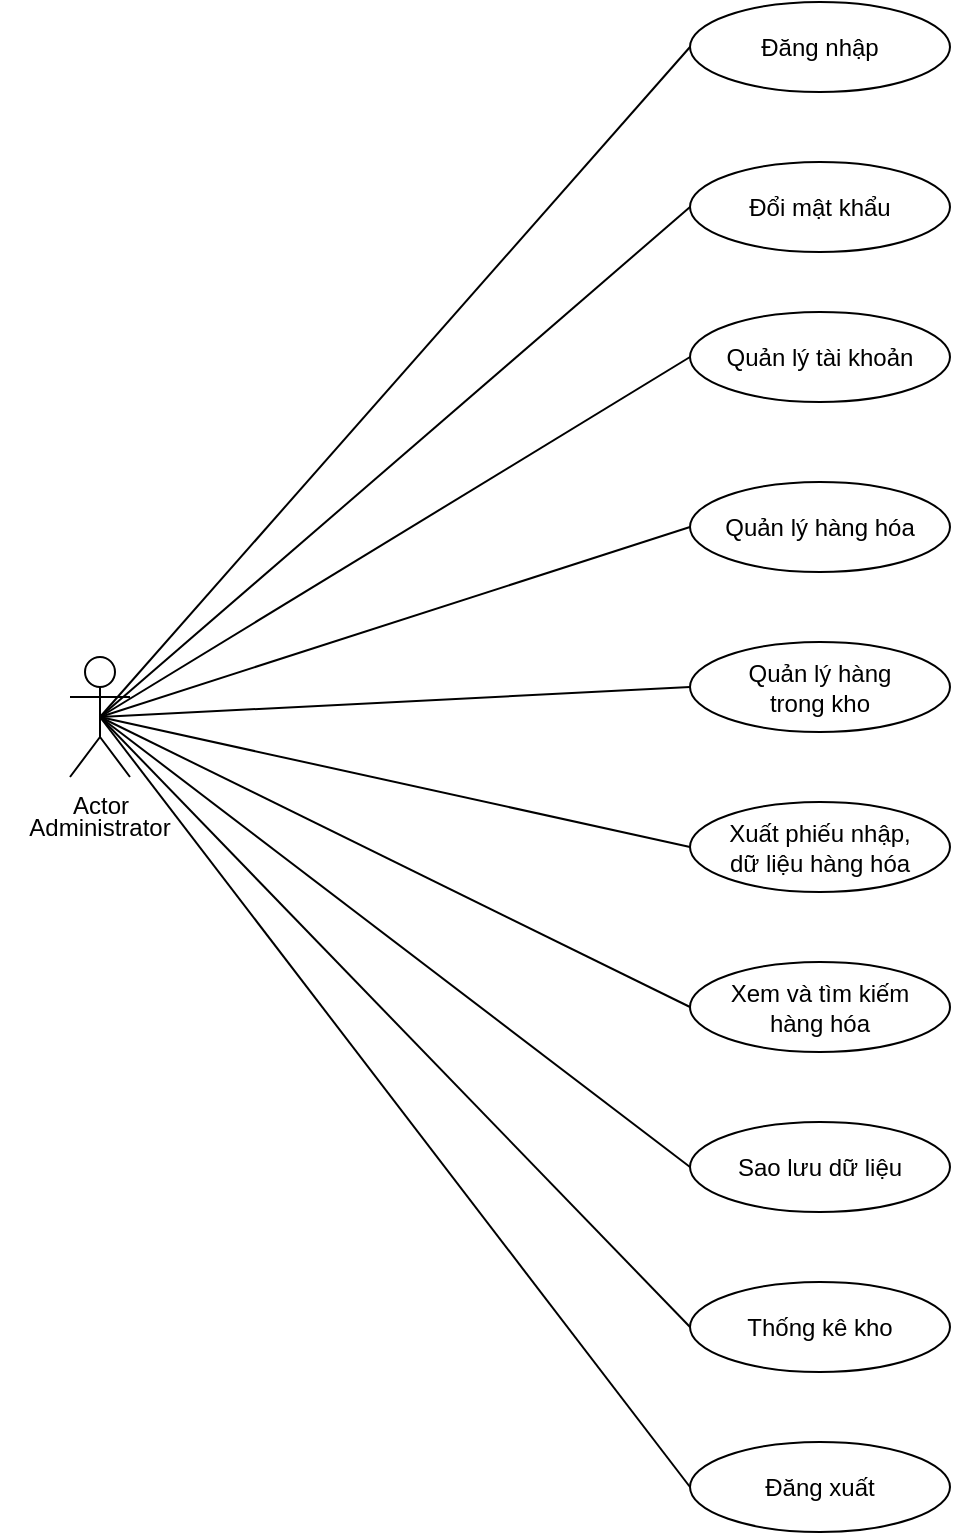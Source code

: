 <mxfile version="24.4.3" type="github">
  <diagram id="C5RBs43oDa-KdzZeNtuy" name="Page-1">
    <mxGraphModel dx="918" dy="498" grid="1" gridSize="10" guides="1" tooltips="1" connect="1" arrows="1" fold="1" page="1" pageScale="1" pageWidth="827" pageHeight="1169" math="0" shadow="0">
      <root>
        <mxCell id="WIyWlLk6GJQsqaUBKTNV-0" />
        <mxCell id="WIyWlLk6GJQsqaUBKTNV-1" parent="WIyWlLk6GJQsqaUBKTNV-0" />
        <UserObject label="Actor" tooltip="" id="-V9SVFJw8tuHf5zpe-CK-0">
          <mxCell style="shape=umlActor;verticalLabelPosition=bottom;verticalAlign=top;html=1;outlineConnect=0;direction=east;fontFamily=Helvetica;labelPadding=0;" vertex="1" parent="WIyWlLk6GJQsqaUBKTNV-1">
            <mxGeometry x="211" y="527.5" width="30" height="60" as="geometry" />
          </mxCell>
        </UserObject>
        <mxCell id="-V9SVFJw8tuHf5zpe-CK-2" value="Administrator" style="text;html=1;align=center;verticalAlign=middle;whiteSpace=wrap;rounded=0;" vertex="1" parent="WIyWlLk6GJQsqaUBKTNV-1">
          <mxGeometry x="176" y="597.5" width="100" height="30" as="geometry" />
        </mxCell>
        <mxCell id="-V9SVFJw8tuHf5zpe-CK-3" value="" style="ellipse;whiteSpace=wrap;html=1;" vertex="1" parent="WIyWlLk6GJQsqaUBKTNV-1">
          <mxGeometry x="521" y="200" width="130" height="45" as="geometry" />
        </mxCell>
        <mxCell id="-V9SVFJw8tuHf5zpe-CK-4" value="Đăng nhập" style="text;html=1;align=center;verticalAlign=middle;whiteSpace=wrap;rounded=0;" vertex="1" parent="WIyWlLk6GJQsqaUBKTNV-1">
          <mxGeometry x="526" y="207.5" width="120" height="30" as="geometry" />
        </mxCell>
        <mxCell id="-V9SVFJw8tuHf5zpe-CK-6" value="" style="ellipse;whiteSpace=wrap;html=1;" vertex="1" parent="WIyWlLk6GJQsqaUBKTNV-1">
          <mxGeometry x="521" y="280" width="130" height="45" as="geometry" />
        </mxCell>
        <mxCell id="-V9SVFJw8tuHf5zpe-CK-7" value="Đổi mật khẩu" style="text;html=1;align=center;verticalAlign=middle;whiteSpace=wrap;rounded=0;" vertex="1" parent="WIyWlLk6GJQsqaUBKTNV-1">
          <mxGeometry x="526" y="287.5" width="120" height="30" as="geometry" />
        </mxCell>
        <mxCell id="-V9SVFJw8tuHf5zpe-CK-9" value="" style="ellipse;whiteSpace=wrap;html=1;" vertex="1" parent="WIyWlLk6GJQsqaUBKTNV-1">
          <mxGeometry x="521" y="355" width="130" height="45" as="geometry" />
        </mxCell>
        <mxCell id="-V9SVFJw8tuHf5zpe-CK-10" value="Quản lý tài khoản" style="text;html=1;align=center;verticalAlign=middle;whiteSpace=wrap;rounded=0;" vertex="1" parent="WIyWlLk6GJQsqaUBKTNV-1">
          <mxGeometry x="526" y="362.5" width="120" height="30" as="geometry" />
        </mxCell>
        <mxCell id="-V9SVFJw8tuHf5zpe-CK-11" value="" style="ellipse;whiteSpace=wrap;html=1;" vertex="1" parent="WIyWlLk6GJQsqaUBKTNV-1">
          <mxGeometry x="521" y="440" width="130" height="45" as="geometry" />
        </mxCell>
        <mxCell id="-V9SVFJw8tuHf5zpe-CK-12" value="Quản lý hàng hóa" style="text;html=1;align=center;verticalAlign=middle;whiteSpace=wrap;rounded=0;" vertex="1" parent="WIyWlLk6GJQsqaUBKTNV-1">
          <mxGeometry x="526" y="447.5" width="120" height="30" as="geometry" />
        </mxCell>
        <mxCell id="-V9SVFJw8tuHf5zpe-CK-13" value="" style="ellipse;whiteSpace=wrap;html=1;" vertex="1" parent="WIyWlLk6GJQsqaUBKTNV-1">
          <mxGeometry x="521" y="520" width="130" height="45" as="geometry" />
        </mxCell>
        <mxCell id="-V9SVFJw8tuHf5zpe-CK-14" value="Quản lý hàng&lt;div&gt;trong kho&lt;/div&gt;" style="text;html=1;align=center;verticalAlign=middle;whiteSpace=wrap;rounded=0;" vertex="1" parent="WIyWlLk6GJQsqaUBKTNV-1">
          <mxGeometry x="526" y="527.5" width="120" height="30" as="geometry" />
        </mxCell>
        <mxCell id="-V9SVFJw8tuHf5zpe-CK-15" value="" style="ellipse;whiteSpace=wrap;html=1;" vertex="1" parent="WIyWlLk6GJQsqaUBKTNV-1">
          <mxGeometry x="521" y="600" width="130" height="45" as="geometry" />
        </mxCell>
        <mxCell id="-V9SVFJw8tuHf5zpe-CK-16" value="Xuất phiếu nhập,&lt;div&gt;dữ liệu hàng hóa&lt;/div&gt;" style="text;html=1;align=center;verticalAlign=middle;whiteSpace=wrap;rounded=0;" vertex="1" parent="WIyWlLk6GJQsqaUBKTNV-1">
          <mxGeometry x="526" y="607.5" width="120" height="30" as="geometry" />
        </mxCell>
        <mxCell id="-V9SVFJw8tuHf5zpe-CK-17" value="" style="ellipse;whiteSpace=wrap;html=1;" vertex="1" parent="WIyWlLk6GJQsqaUBKTNV-1">
          <mxGeometry x="521" y="680" width="130" height="45" as="geometry" />
        </mxCell>
        <mxCell id="-V9SVFJw8tuHf5zpe-CK-18" value="Xem và tìm kiếm&lt;div&gt;hàng hóa&lt;/div&gt;" style="text;html=1;align=center;verticalAlign=middle;whiteSpace=wrap;rounded=0;" vertex="1" parent="WIyWlLk6GJQsqaUBKTNV-1">
          <mxGeometry x="526" y="687.5" width="120" height="30" as="geometry" />
        </mxCell>
        <mxCell id="-V9SVFJw8tuHf5zpe-CK-19" value="" style="ellipse;whiteSpace=wrap;html=1;" vertex="1" parent="WIyWlLk6GJQsqaUBKTNV-1">
          <mxGeometry x="521" y="760" width="130" height="45" as="geometry" />
        </mxCell>
        <mxCell id="-V9SVFJw8tuHf5zpe-CK-20" value="Sao lưu dữ liệu" style="text;html=1;align=center;verticalAlign=middle;whiteSpace=wrap;rounded=0;" vertex="1" parent="WIyWlLk6GJQsqaUBKTNV-1">
          <mxGeometry x="526" y="767.5" width="120" height="30" as="geometry" />
        </mxCell>
        <mxCell id="-V9SVFJw8tuHf5zpe-CK-21" value="" style="ellipse;whiteSpace=wrap;html=1;" vertex="1" parent="WIyWlLk6GJQsqaUBKTNV-1">
          <mxGeometry x="521" y="840" width="130" height="45" as="geometry" />
        </mxCell>
        <mxCell id="-V9SVFJw8tuHf5zpe-CK-22" value="Thống kê kho" style="text;html=1;align=center;verticalAlign=middle;whiteSpace=wrap;rounded=0;" vertex="1" parent="WIyWlLk6GJQsqaUBKTNV-1">
          <mxGeometry x="526" y="847.5" width="120" height="30" as="geometry" />
        </mxCell>
        <mxCell id="-V9SVFJw8tuHf5zpe-CK-30" value="" style="ellipse;whiteSpace=wrap;html=1;" vertex="1" parent="WIyWlLk6GJQsqaUBKTNV-1">
          <mxGeometry x="521" y="920" width="130" height="45" as="geometry" />
        </mxCell>
        <mxCell id="-V9SVFJw8tuHf5zpe-CK-31" value="Đăng xuất" style="text;html=1;align=center;verticalAlign=middle;whiteSpace=wrap;rounded=0;" vertex="1" parent="WIyWlLk6GJQsqaUBKTNV-1">
          <mxGeometry x="526" y="927.5" width="120" height="30" as="geometry" />
        </mxCell>
        <mxCell id="-V9SVFJw8tuHf5zpe-CK-33" value="" style="endArrow=none;html=1;rounded=0;exitX=0.5;exitY=0.5;exitDx=0;exitDy=0;exitPerimeter=0;entryX=0;entryY=0.5;entryDx=0;entryDy=0;" edge="1" parent="WIyWlLk6GJQsqaUBKTNV-1" source="-V9SVFJw8tuHf5zpe-CK-0" target="-V9SVFJw8tuHf5zpe-CK-3">
          <mxGeometry width="50" height="50" relative="1" as="geometry">
            <mxPoint x="231" y="460" as="sourcePoint" />
            <mxPoint x="281" y="410" as="targetPoint" />
          </mxGeometry>
        </mxCell>
        <mxCell id="-V9SVFJw8tuHf5zpe-CK-34" value="" style="endArrow=none;html=1;rounded=0;entryX=0;entryY=0.5;entryDx=0;entryDy=0;exitX=0.5;exitY=0.5;exitDx=0;exitDy=0;exitPerimeter=0;" edge="1" parent="WIyWlLk6GJQsqaUBKTNV-1" source="-V9SVFJw8tuHf5zpe-CK-0" target="-V9SVFJw8tuHf5zpe-CK-6">
          <mxGeometry width="50" height="50" relative="1" as="geometry">
            <mxPoint x="231" y="490" as="sourcePoint" />
            <mxPoint x="281" y="440" as="targetPoint" />
          </mxGeometry>
        </mxCell>
        <mxCell id="-V9SVFJw8tuHf5zpe-CK-35" value="" style="endArrow=none;html=1;rounded=0;exitX=0.5;exitY=0.5;exitDx=0;exitDy=0;exitPerimeter=0;entryX=0;entryY=0.5;entryDx=0;entryDy=0;" edge="1" parent="WIyWlLk6GJQsqaUBKTNV-1" source="-V9SVFJw8tuHf5zpe-CK-0" target="-V9SVFJw8tuHf5zpe-CK-30">
          <mxGeometry width="50" height="50" relative="1" as="geometry">
            <mxPoint x="291" y="687.5" as="sourcePoint" />
            <mxPoint x="411" y="870" as="targetPoint" />
          </mxGeometry>
        </mxCell>
        <mxCell id="-V9SVFJw8tuHf5zpe-CK-36" value="" style="endArrow=none;html=1;rounded=0;entryX=0;entryY=0.5;entryDx=0;entryDy=0;exitX=0.5;exitY=0.5;exitDx=0;exitDy=0;exitPerimeter=0;" edge="1" parent="WIyWlLk6GJQsqaUBKTNV-1" source="-V9SVFJw8tuHf5zpe-CK-0" target="-V9SVFJw8tuHf5zpe-CK-21">
          <mxGeometry width="50" height="50" relative="1" as="geometry">
            <mxPoint x="291" y="687.5" as="sourcePoint" />
            <mxPoint x="341" y="637.5" as="targetPoint" />
          </mxGeometry>
        </mxCell>
        <mxCell id="-V9SVFJw8tuHf5zpe-CK-37" value="" style="endArrow=none;html=1;rounded=0;entryX=0;entryY=0.5;entryDx=0;entryDy=0;exitX=0.5;exitY=0.5;exitDx=0;exitDy=0;exitPerimeter=0;" edge="1" parent="WIyWlLk6GJQsqaUBKTNV-1" source="-V9SVFJw8tuHf5zpe-CK-0" target="-V9SVFJw8tuHf5zpe-CK-19">
          <mxGeometry width="50" height="50" relative="1" as="geometry">
            <mxPoint x="291" y="687.5" as="sourcePoint" />
            <mxPoint x="341" y="637.5" as="targetPoint" />
          </mxGeometry>
        </mxCell>
        <mxCell id="-V9SVFJw8tuHf5zpe-CK-38" value="" style="endArrow=none;html=1;rounded=0;entryX=0;entryY=0.5;entryDx=0;entryDy=0;exitX=0.5;exitY=0.5;exitDx=0;exitDy=0;exitPerimeter=0;" edge="1" parent="WIyWlLk6GJQsqaUBKTNV-1" source="-V9SVFJw8tuHf5zpe-CK-0" target="-V9SVFJw8tuHf5zpe-CK-17">
          <mxGeometry width="50" height="50" relative="1" as="geometry">
            <mxPoint x="291" y="687.5" as="sourcePoint" />
            <mxPoint x="341" y="637.5" as="targetPoint" />
          </mxGeometry>
        </mxCell>
        <mxCell id="-V9SVFJw8tuHf5zpe-CK-39" value="" style="endArrow=none;html=1;rounded=0;entryX=0;entryY=0.5;entryDx=0;entryDy=0;exitX=0.5;exitY=0.5;exitDx=0;exitDy=0;exitPerimeter=0;" edge="1" parent="WIyWlLk6GJQsqaUBKTNV-1" source="-V9SVFJw8tuHf5zpe-CK-0" target="-V9SVFJw8tuHf5zpe-CK-15">
          <mxGeometry width="50" height="50" relative="1" as="geometry">
            <mxPoint x="291" y="687.5" as="sourcePoint" />
            <mxPoint x="341" y="637.5" as="targetPoint" />
          </mxGeometry>
        </mxCell>
        <mxCell id="-V9SVFJw8tuHf5zpe-CK-40" value="" style="endArrow=none;html=1;rounded=0;entryX=0;entryY=0.5;entryDx=0;entryDy=0;exitX=0.5;exitY=0.5;exitDx=0;exitDy=0;exitPerimeter=0;" edge="1" parent="WIyWlLk6GJQsqaUBKTNV-1" source="-V9SVFJw8tuHf5zpe-CK-0" target="-V9SVFJw8tuHf5zpe-CK-13">
          <mxGeometry width="50" height="50" relative="1" as="geometry">
            <mxPoint x="291" y="687.5" as="sourcePoint" />
            <mxPoint x="341" y="637.5" as="targetPoint" />
          </mxGeometry>
        </mxCell>
        <mxCell id="-V9SVFJw8tuHf5zpe-CK-41" value="" style="endArrow=none;html=1;rounded=0;entryX=0;entryY=0.5;entryDx=0;entryDy=0;exitX=0.5;exitY=0.5;exitDx=0;exitDy=0;exitPerimeter=0;" edge="1" parent="WIyWlLk6GJQsqaUBKTNV-1" source="-V9SVFJw8tuHf5zpe-CK-0" target="-V9SVFJw8tuHf5zpe-CK-11">
          <mxGeometry width="50" height="50" relative="1" as="geometry">
            <mxPoint x="291" y="687.5" as="sourcePoint" />
            <mxPoint x="341" y="637.5" as="targetPoint" />
          </mxGeometry>
        </mxCell>
        <mxCell id="-V9SVFJw8tuHf5zpe-CK-42" value="" style="endArrow=none;html=1;rounded=0;entryX=0;entryY=0.5;entryDx=0;entryDy=0;exitX=0.5;exitY=0.5;exitDx=0;exitDy=0;exitPerimeter=0;" edge="1" parent="WIyWlLk6GJQsqaUBKTNV-1" source="-V9SVFJw8tuHf5zpe-CK-0" target="-V9SVFJw8tuHf5zpe-CK-9">
          <mxGeometry width="50" height="50" relative="1" as="geometry">
            <mxPoint x="291" y="687.5" as="sourcePoint" />
            <mxPoint x="341" y="637.5" as="targetPoint" />
          </mxGeometry>
        </mxCell>
      </root>
    </mxGraphModel>
  </diagram>
</mxfile>
